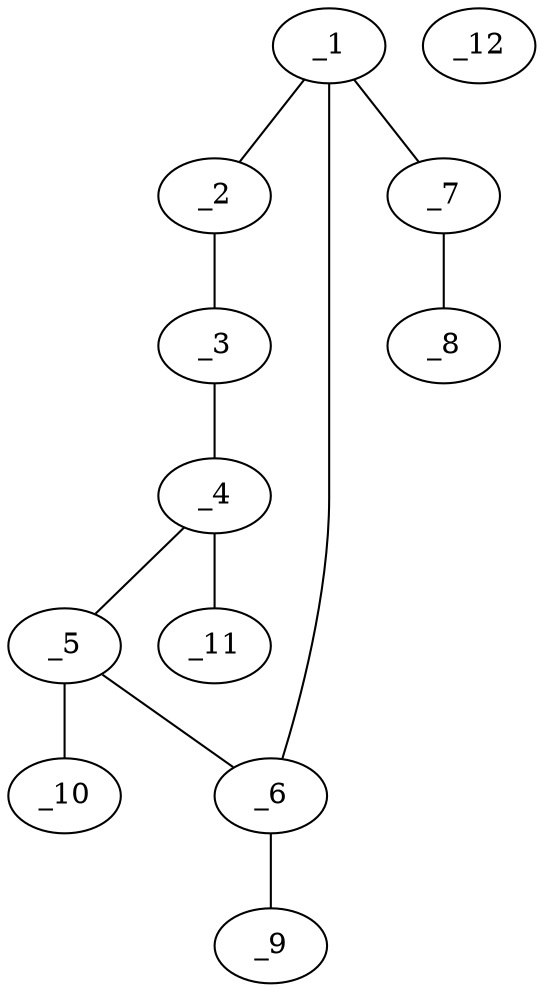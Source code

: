 graph molid658776 {
	_1	 [charge=0,
		chem=1,
		symbol="C  ",
		x="4.5981",
		y=0];
	_2	 [charge=0,
		chem=4,
		symbol="N  ",
		x="4.5981",
		y="-1"];
	_1 -- _2	 [valence=1];
	_6	 [charge=0,
		chem=1,
		symbol="C  ",
		x="3.7321",
		y="0.5"];
	_1 -- _6	 [valence=1];
	_7	 [charge=0,
		chem=1,
		symbol="C  ",
		x="5.4641",
		y="0.5"];
	_1 -- _7	 [valence=1];
	_3	 [charge=0,
		chem=1,
		symbol="C  ",
		x="3.7321",
		y="-1.5"];
	_2 -- _3	 [valence=1];
	_4	 [charge=0,
		chem=1,
		symbol="C  ",
		x="2.866",
		y="-1"];
	_3 -- _4	 [valence=1];
	_5	 [charge=0,
		chem=1,
		symbol="C  ",
		x="2.866",
		y=0];
	_4 -- _5	 [valence=1];
	_11	 [charge=0,
		chem=2,
		symbol="O  ",
		x=2,
		y="-1.5"];
	_4 -- _11	 [valence=1];
	_5 -- _6	 [valence=1];
	_10	 [charge=0,
		chem=2,
		symbol="O  ",
		x=2,
		y="0.5"];
	_5 -- _10	 [valence=1];
	_9	 [charge=0,
		chem=2,
		symbol="O  ",
		x="3.7321",
		y="1.5"];
	_6 -- _9	 [valence=1];
	_8	 [charge=0,
		chem=2,
		symbol="O  ",
		x="6.3301",
		y=0];
	_7 -- _8	 [valence=1];
	_12	 [charge=0,
		chem=7,
		symbol="Cl ",
		x="8.3301",
		y=0];
}
